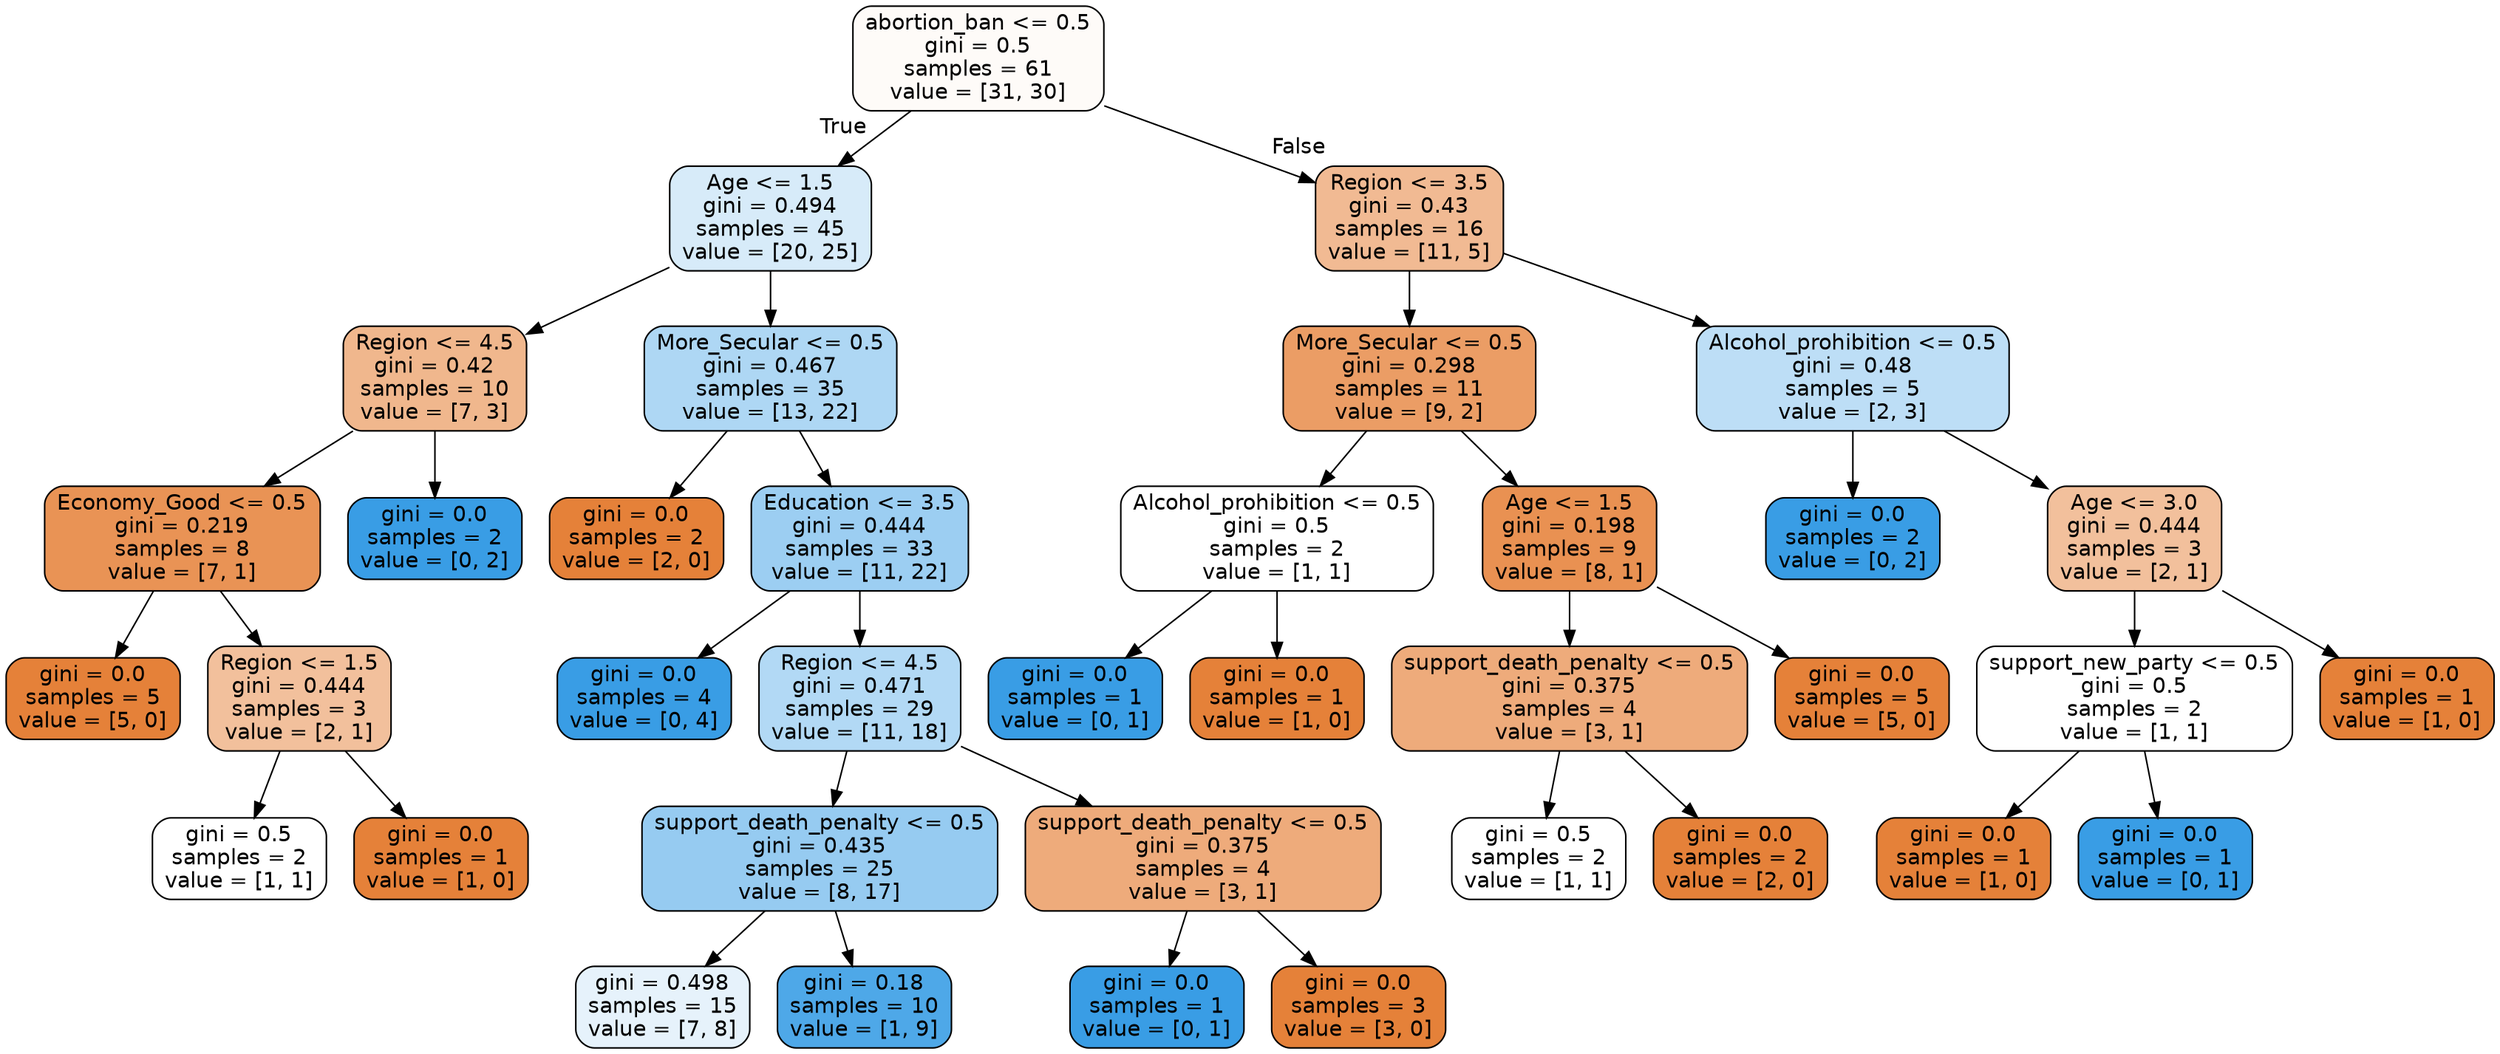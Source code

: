 digraph Tree {
node [shape=box, style="filled, rounded", color="black", fontname=helvetica] ;
edge [fontname=helvetica] ;
0 [label="abortion_ban <= 0.5\ngini = 0.5\nsamples = 61\nvalue = [31, 30]", fillcolor="#e5813908"] ;
1 [label="Age <= 1.5\ngini = 0.494\nsamples = 45\nvalue = [20, 25]", fillcolor="#399de533"] ;
0 -> 1 [labeldistance=2.5, labelangle=45, headlabel="True"] ;
2 [label="Region <= 4.5\ngini = 0.42\nsamples = 10\nvalue = [7, 3]", fillcolor="#e5813992"] ;
1 -> 2 ;
3 [label="Economy_Good <= 0.5\ngini = 0.219\nsamples = 8\nvalue = [7, 1]", fillcolor="#e58139db"] ;
2 -> 3 ;
4 [label="gini = 0.0\nsamples = 5\nvalue = [5, 0]", fillcolor="#e58139ff"] ;
3 -> 4 ;
5 [label="Region <= 1.5\ngini = 0.444\nsamples = 3\nvalue = [2, 1]", fillcolor="#e581397f"] ;
3 -> 5 ;
6 [label="gini = 0.5\nsamples = 2\nvalue = [1, 1]", fillcolor="#e5813900"] ;
5 -> 6 ;
7 [label="gini = 0.0\nsamples = 1\nvalue = [1, 0]", fillcolor="#e58139ff"] ;
5 -> 7 ;
8 [label="gini = 0.0\nsamples = 2\nvalue = [0, 2]", fillcolor="#399de5ff"] ;
2 -> 8 ;
9 [label="More_Secular <= 0.5\ngini = 0.467\nsamples = 35\nvalue = [13, 22]", fillcolor="#399de568"] ;
1 -> 9 ;
10 [label="gini = 0.0\nsamples = 2\nvalue = [2, 0]", fillcolor="#e58139ff"] ;
9 -> 10 ;
11 [label="Education <= 3.5\ngini = 0.444\nsamples = 33\nvalue = [11, 22]", fillcolor="#399de57f"] ;
9 -> 11 ;
12 [label="gini = 0.0\nsamples = 4\nvalue = [0, 4]", fillcolor="#399de5ff"] ;
11 -> 12 ;
13 [label="Region <= 4.5\ngini = 0.471\nsamples = 29\nvalue = [11, 18]", fillcolor="#399de563"] ;
11 -> 13 ;
14 [label="support_death_penalty <= 0.5\ngini = 0.435\nsamples = 25\nvalue = [8, 17]", fillcolor="#399de587"] ;
13 -> 14 ;
15 [label="gini = 0.498\nsamples = 15\nvalue = [7, 8]", fillcolor="#399de520"] ;
14 -> 15 ;
16 [label="gini = 0.18\nsamples = 10\nvalue = [1, 9]", fillcolor="#399de5e3"] ;
14 -> 16 ;
17 [label="support_death_penalty <= 0.5\ngini = 0.375\nsamples = 4\nvalue = [3, 1]", fillcolor="#e58139aa"] ;
13 -> 17 ;
18 [label="gini = 0.0\nsamples = 1\nvalue = [0, 1]", fillcolor="#399de5ff"] ;
17 -> 18 ;
19 [label="gini = 0.0\nsamples = 3\nvalue = [3, 0]", fillcolor="#e58139ff"] ;
17 -> 19 ;
20 [label="Region <= 3.5\ngini = 0.43\nsamples = 16\nvalue = [11, 5]", fillcolor="#e581398b"] ;
0 -> 20 [labeldistance=2.5, labelangle=-45, headlabel="False"] ;
21 [label="More_Secular <= 0.5\ngini = 0.298\nsamples = 11\nvalue = [9, 2]", fillcolor="#e58139c6"] ;
20 -> 21 ;
22 [label="Alcohol_prohibition <= 0.5\ngini = 0.5\nsamples = 2\nvalue = [1, 1]", fillcolor="#e5813900"] ;
21 -> 22 ;
23 [label="gini = 0.0\nsamples = 1\nvalue = [0, 1]", fillcolor="#399de5ff"] ;
22 -> 23 ;
24 [label="gini = 0.0\nsamples = 1\nvalue = [1, 0]", fillcolor="#e58139ff"] ;
22 -> 24 ;
25 [label="Age <= 1.5\ngini = 0.198\nsamples = 9\nvalue = [8, 1]", fillcolor="#e58139df"] ;
21 -> 25 ;
26 [label="support_death_penalty <= 0.5\ngini = 0.375\nsamples = 4\nvalue = [3, 1]", fillcolor="#e58139aa"] ;
25 -> 26 ;
27 [label="gini = 0.5\nsamples = 2\nvalue = [1, 1]", fillcolor="#e5813900"] ;
26 -> 27 ;
28 [label="gini = 0.0\nsamples = 2\nvalue = [2, 0]", fillcolor="#e58139ff"] ;
26 -> 28 ;
29 [label="gini = 0.0\nsamples = 5\nvalue = [5, 0]", fillcolor="#e58139ff"] ;
25 -> 29 ;
30 [label="Alcohol_prohibition <= 0.5\ngini = 0.48\nsamples = 5\nvalue = [2, 3]", fillcolor="#399de555"] ;
20 -> 30 ;
31 [label="gini = 0.0\nsamples = 2\nvalue = [0, 2]", fillcolor="#399de5ff"] ;
30 -> 31 ;
32 [label="Age <= 3.0\ngini = 0.444\nsamples = 3\nvalue = [2, 1]", fillcolor="#e581397f"] ;
30 -> 32 ;
33 [label="support_new_party <= 0.5\ngini = 0.5\nsamples = 2\nvalue = [1, 1]", fillcolor="#e5813900"] ;
32 -> 33 ;
34 [label="gini = 0.0\nsamples = 1\nvalue = [1, 0]", fillcolor="#e58139ff"] ;
33 -> 34 ;
35 [label="gini = 0.0\nsamples = 1\nvalue = [0, 1]", fillcolor="#399de5ff"] ;
33 -> 35 ;
36 [label="gini = 0.0\nsamples = 1\nvalue = [1, 0]", fillcolor="#e58139ff"] ;
32 -> 36 ;
}